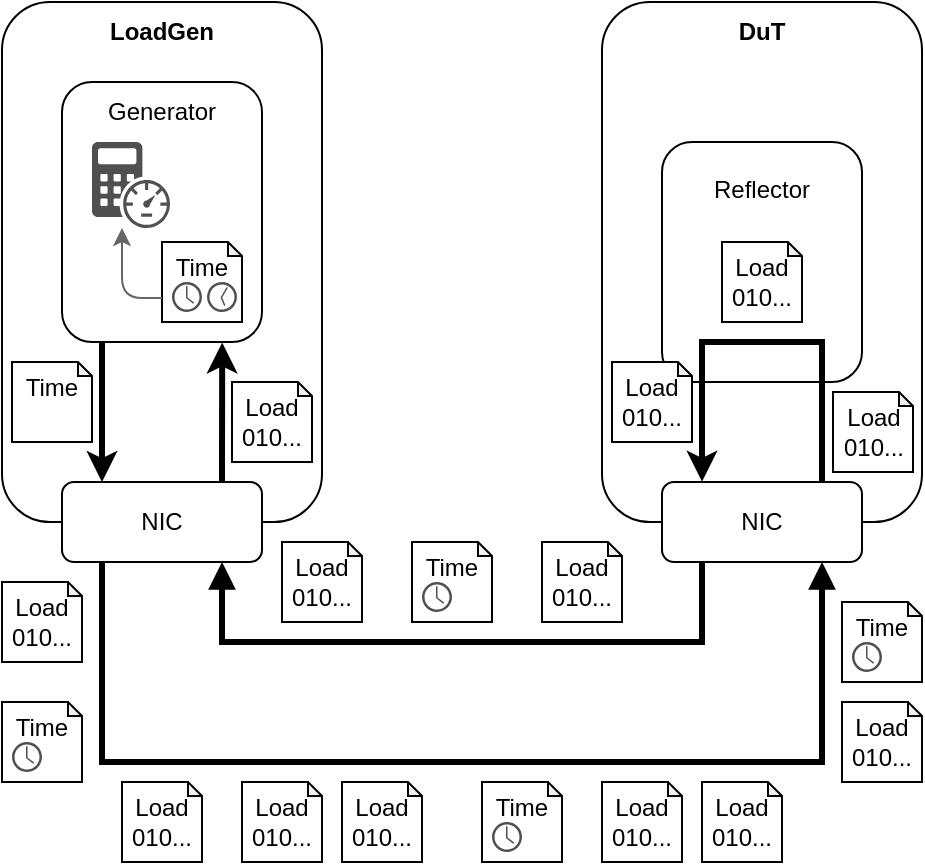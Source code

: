 <mxfile version="20.2.7" type="github">
  <diagram id="UEc59SoR4-ApChejxHT7" name="Page-1">
    <mxGraphModel dx="1016" dy="566" grid="1" gridSize="10" guides="1" tooltips="1" connect="1" arrows="1" fold="1" page="1" pageScale="1" pageWidth="500" pageHeight="500" math="0" shadow="0">
      <root>
        <mxCell id="0" />
        <mxCell id="1" parent="0" />
        <mxCell id="bcU66o9WNbFK79mAson0-1" value="" style="rounded=1;whiteSpace=wrap;html=1;" vertex="1" parent="1">
          <mxGeometry x="20" y="40" width="160" height="260" as="geometry" />
        </mxCell>
        <mxCell id="bcU66o9WNbFK79mAson0-2" value="" style="rounded=1;whiteSpace=wrap;html=1;" vertex="1" parent="1">
          <mxGeometry x="320" y="40" width="160" height="260" as="geometry" />
        </mxCell>
        <mxCell id="bcU66o9WNbFK79mAson0-3" value="&lt;b&gt;LoadGen&lt;/b&gt;" style="text;html=1;strokeColor=none;fillColor=none;align=center;verticalAlign=middle;whiteSpace=wrap;rounded=0;" vertex="1" parent="1">
          <mxGeometry x="20" y="40" width="160" height="30" as="geometry" />
        </mxCell>
        <mxCell id="bcU66o9WNbFK79mAson0-4" value="&lt;b&gt;DuT&lt;/b&gt;" style="text;html=1;strokeColor=none;fillColor=none;align=center;verticalAlign=middle;whiteSpace=wrap;rounded=0;" vertex="1" parent="1">
          <mxGeometry x="320" y="40" width="160" height="30" as="geometry" />
        </mxCell>
        <mxCell id="bcU66o9WNbFK79mAson0-8" style="edgeStyle=orthogonalEdgeStyle;rounded=0;orthogonalLoop=1;jettySize=auto;html=1;targetPerimeterSpacing=0;endArrow=none;startArrow=block;endFill=0;strokeWidth=3;" edge="1" parent="1" source="bcU66o9WNbFK79mAson0-6" target="bcU66o9WNbFK79mAson0-7">
          <mxGeometry relative="1" as="geometry">
            <Array as="points">
              <mxPoint x="130" y="360" />
              <mxPoint x="370" y="360" />
            </Array>
          </mxGeometry>
        </mxCell>
        <mxCell id="bcU66o9WNbFK79mAson0-41" style="edgeStyle=orthogonalEdgeStyle;rounded=0;orthogonalLoop=1;jettySize=auto;html=1;entryX=0.801;entryY=1.002;entryDx=0;entryDy=0;startArrow=none;startFill=0;endArrow=classic;endFill=1;targetPerimeterSpacing=0;entryPerimeter=0;strokeWidth=3;" edge="1" parent="1" source="bcU66o9WNbFK79mAson0-6" target="bcU66o9WNbFK79mAson0-39">
          <mxGeometry relative="1" as="geometry">
            <Array as="points">
              <mxPoint x="130" y="270" />
              <mxPoint x="130" y="270" />
            </Array>
          </mxGeometry>
        </mxCell>
        <mxCell id="bcU66o9WNbFK79mAson0-6" value="NIC" style="rounded=1;whiteSpace=wrap;html=1;direction=west;" vertex="1" parent="1">
          <mxGeometry x="50" y="280" width="100" height="40" as="geometry" />
        </mxCell>
        <mxCell id="bcU66o9WNbFK79mAson0-9" style="edgeStyle=orthogonalEdgeStyle;rounded=0;orthogonalLoop=1;jettySize=auto;html=1;entryX=0.802;entryY=0.004;entryDx=0;entryDy=0;endArrow=none;targetPerimeterSpacing=0;startArrow=block;endFill=0;entryPerimeter=0;strokeWidth=3;" edge="1" parent="1" source="bcU66o9WNbFK79mAson0-7" target="bcU66o9WNbFK79mAson0-6">
          <mxGeometry relative="1" as="geometry">
            <Array as="points">
              <mxPoint x="430" y="420" />
              <mxPoint x="70" y="420" />
              <mxPoint x="70" y="320" />
            </Array>
          </mxGeometry>
        </mxCell>
        <mxCell id="bcU66o9WNbFK79mAson0-7" value="NIC" style="rounded=1;whiteSpace=wrap;html=1;direction=west;" vertex="1" parent="1">
          <mxGeometry x="350" y="280" width="100" height="40" as="geometry" />
        </mxCell>
        <mxCell id="bcU66o9WNbFK79mAson0-12" value="&lt;div&gt;Reflector&lt;/div&gt;&lt;div&gt;&lt;br&gt;&lt;/div&gt;&lt;div&gt;&lt;br&gt;&lt;/div&gt;&lt;div&gt;&lt;br&gt;&lt;/div&gt;&lt;div&gt;&lt;br&gt;&lt;/div&gt;&lt;div&gt;&lt;br&gt;&lt;/div&gt;" style="rounded=1;whiteSpace=wrap;html=1;" vertex="1" parent="1">
          <mxGeometry x="350" y="110" width="100" height="120" as="geometry" />
        </mxCell>
        <mxCell id="bcU66o9WNbFK79mAson0-13" style="edgeStyle=orthogonalEdgeStyle;rounded=0;orthogonalLoop=1;jettySize=auto;html=1;startArrow=none;endArrow=classic;endFill=1;targetPerimeterSpacing=0;entryX=0.8;entryY=1.004;entryDx=0;entryDy=0;entryPerimeter=0;startFill=0;strokeWidth=3;" edge="1" parent="1" source="bcU66o9WNbFK79mAson0-7" target="bcU66o9WNbFK79mAson0-7">
          <mxGeometry relative="1" as="geometry">
            <Array as="points">
              <mxPoint x="430" y="210" />
              <mxPoint x="370" y="210" />
            </Array>
          </mxGeometry>
        </mxCell>
        <mxCell id="bcU66o9WNbFK79mAson0-40" style="edgeStyle=orthogonalEdgeStyle;rounded=0;orthogonalLoop=1;jettySize=auto;html=1;startArrow=none;startFill=0;endArrow=classic;endFill=1;targetPerimeterSpacing=0;strokeWidth=3;" edge="1" parent="1" source="bcU66o9WNbFK79mAson0-39">
          <mxGeometry relative="1" as="geometry">
            <mxPoint x="70" y="280" as="targetPoint" />
            <Array as="points">
              <mxPoint x="70" y="280" />
            </Array>
          </mxGeometry>
        </mxCell>
        <mxCell id="bcU66o9WNbFK79mAson0-39" value="&lt;div&gt;Generator&lt;/div&gt;&lt;div&gt;&lt;br&gt;&lt;/div&gt;&lt;div&gt;&lt;br&gt;&lt;/div&gt;&lt;div&gt;&lt;br&gt;&lt;/div&gt;&lt;div&gt;&lt;br&gt;&lt;/div&gt;&lt;div&gt;&lt;br&gt;&lt;/div&gt;&lt;div&gt;&lt;br&gt;&lt;/div&gt;&lt;div&gt;&lt;br&gt;&lt;/div&gt;" style="rounded=1;whiteSpace=wrap;html=1;" vertex="1" parent="1">
          <mxGeometry x="50" y="80" width="100" height="130" as="geometry" />
        </mxCell>
        <mxCell id="bcU66o9WNbFK79mAson0-42" value="&lt;div&gt;Time&lt;/div&gt;&lt;div&gt;&lt;br&gt;&lt;/div&gt;" style="shape=note;whiteSpace=wrap;html=1;backgroundOutline=1;darkOpacity=0.05;size=7;" vertex="1" parent="1">
          <mxGeometry x="20" y="390" width="40" height="40" as="geometry" />
        </mxCell>
        <mxCell id="bcU66o9WNbFK79mAson0-43" value="" style="sketch=0;pointerEvents=1;shadow=0;dashed=0;html=1;strokeColor=none;fillColor=#505050;labelPosition=center;verticalLabelPosition=bottom;verticalAlign=top;outlineConnect=0;align=center;shape=mxgraph.office.concepts.clock;" vertex="1" parent="1">
          <mxGeometry x="25" y="410" width="15" height="15" as="geometry" />
        </mxCell>
        <mxCell id="bcU66o9WNbFK79mAson0-44" value="&lt;div&gt;Load&lt;/div&gt;&lt;div&gt;010...&lt;br&gt;&lt;/div&gt;" style="shape=note;whiteSpace=wrap;html=1;backgroundOutline=1;darkOpacity=0.05;size=7;" vertex="1" parent="1">
          <mxGeometry x="80" y="430" width="40" height="40" as="geometry" />
        </mxCell>
        <mxCell id="bcU66o9WNbFK79mAson0-60" value="" style="shape=image;html=1;verticalAlign=top;verticalLabelPosition=bottom;labelBackgroundColor=#ffffff;imageAspect=0;aspect=fixed;image=https://cdn0.iconfinder.com/data/icons/phosphor-fill-vol-4/256/stamp-fill-128.png" vertex="1" parent="1">
          <mxGeometry x="60" y="290" width="20" height="20" as="geometry" />
        </mxCell>
        <mxCell id="bcU66o9WNbFK79mAson0-61" value="" style="shape=image;html=1;verticalAlign=top;verticalLabelPosition=bottom;labelBackgroundColor=#ffffff;imageAspect=0;aspect=fixed;image=https://cdn0.iconfinder.com/data/icons/phosphor-fill-vol-4/256/stamp-fill-128.png" vertex="1" parent="1">
          <mxGeometry x="120" y="290" width="20" height="20" as="geometry" />
        </mxCell>
        <mxCell id="bcU66o9WNbFK79mAson0-62" value="&lt;div&gt;Time&lt;/div&gt;&lt;div&gt;&lt;br&gt;&lt;/div&gt;" style="shape=note;whiteSpace=wrap;html=1;backgroundOutline=1;darkOpacity=0.05;size=7;" vertex="1" parent="1">
          <mxGeometry x="25" y="220" width="40" height="40" as="geometry" />
        </mxCell>
        <mxCell id="bcU66o9WNbFK79mAson0-63" value="&lt;div&gt;Load&lt;/div&gt;&lt;div&gt;010...&lt;br&gt;&lt;/div&gt;" style="shape=note;whiteSpace=wrap;html=1;backgroundOutline=1;darkOpacity=0.05;size=7;" vertex="1" parent="1">
          <mxGeometry x="20" y="330" width="40" height="40" as="geometry" />
        </mxCell>
        <mxCell id="bcU66o9WNbFK79mAson0-65" value="&lt;div&gt;Load&lt;/div&gt;&lt;div&gt;010...&lt;br&gt;&lt;/div&gt;" style="shape=note;whiteSpace=wrap;html=1;backgroundOutline=1;darkOpacity=0.05;size=7;" vertex="1" parent="1">
          <mxGeometry x="370" y="430" width="40" height="40" as="geometry" />
        </mxCell>
        <mxCell id="bcU66o9WNbFK79mAson0-68" value="&lt;div&gt;Load&lt;/div&gt;&lt;div&gt;010...&lt;br&gt;&lt;/div&gt;" style="shape=note;whiteSpace=wrap;html=1;backgroundOutline=1;darkOpacity=0.05;size=7;" vertex="1" parent="1">
          <mxGeometry x="320" y="430" width="40" height="40" as="geometry" />
        </mxCell>
        <mxCell id="bcU66o9WNbFK79mAson0-69" value="&lt;div&gt;Load&lt;/div&gt;&lt;div&gt;010...&lt;br&gt;&lt;/div&gt;" style="shape=note;whiteSpace=wrap;html=1;backgroundOutline=1;darkOpacity=0.05;size=7;" vertex="1" parent="1">
          <mxGeometry x="135" y="230" width="40" height="40" as="geometry" />
        </mxCell>
        <mxCell id="bcU66o9WNbFK79mAson0-70" value="&lt;div&gt;Time&lt;/div&gt;&lt;div&gt;&lt;br&gt;&lt;/div&gt;" style="shape=note;whiteSpace=wrap;html=1;backgroundOutline=1;darkOpacity=0.05;size=7;" vertex="1" parent="1">
          <mxGeometry x="100" y="160" width="40" height="40" as="geometry" />
        </mxCell>
        <mxCell id="bcU66o9WNbFK79mAson0-71" value="" style="sketch=0;pointerEvents=1;shadow=0;dashed=0;html=1;strokeColor=none;fillColor=#505050;labelPosition=center;verticalLabelPosition=bottom;verticalAlign=top;outlineConnect=0;align=center;shape=mxgraph.office.concepts.clock;" vertex="1" parent="1">
          <mxGeometry x="105" y="180" width="15" height="15" as="geometry" />
        </mxCell>
        <mxCell id="bcU66o9WNbFK79mAson0-72" value="" style="sketch=0;pointerEvents=1;shadow=0;dashed=0;html=1;strokeColor=none;fillColor=#505050;labelPosition=center;verticalLabelPosition=bottom;verticalAlign=top;outlineConnect=0;align=center;shape=mxgraph.office.concepts.clock;rotation=30;" vertex="1" parent="1">
          <mxGeometry x="122.5" y="180" width="15" height="15" as="geometry" />
        </mxCell>
        <mxCell id="bcU66o9WNbFK79mAson0-90" style="edgeStyle=orthogonalEdgeStyle;rounded=1;orthogonalLoop=1;jettySize=auto;html=1;startArrow=classic;startFill=1;endArrow=none;endFill=0;targetPerimeterSpacing=0;strokeWidth=1;fillColor=#f5f5f5;strokeColor=#666666;" edge="1" parent="1" source="bcU66o9WNbFK79mAson0-73">
          <mxGeometry relative="1" as="geometry">
            <mxPoint x="100" y="188" as="targetPoint" />
            <Array as="points">
              <mxPoint x="80" y="188" />
            </Array>
          </mxGeometry>
        </mxCell>
        <mxCell id="bcU66o9WNbFK79mAson0-73" value="" style="sketch=0;pointerEvents=1;shadow=0;dashed=0;html=1;strokeColor=none;fillColor=#505050;labelPosition=center;verticalLabelPosition=bottom;verticalAlign=top;outlineConnect=0;align=center;shape=mxgraph.office.concepts.bandwidth_calculator;" vertex="1" parent="1">
          <mxGeometry x="65" y="110" width="39" height="43" as="geometry" />
        </mxCell>
        <mxCell id="bcU66o9WNbFK79mAson0-75" value="&lt;div&gt;Load&lt;/div&gt;&lt;div&gt;010...&lt;br&gt;&lt;/div&gt;" style="shape=note;whiteSpace=wrap;html=1;backgroundOutline=1;darkOpacity=0.05;size=7;" vertex="1" parent="1">
          <mxGeometry x="190" y="430" width="40" height="40" as="geometry" />
        </mxCell>
        <mxCell id="bcU66o9WNbFK79mAson0-76" value="&lt;div&gt;Load&lt;/div&gt;&lt;div&gt;010...&lt;br&gt;&lt;/div&gt;" style="shape=note;whiteSpace=wrap;html=1;backgroundOutline=1;darkOpacity=0.05;size=7;" vertex="1" parent="1">
          <mxGeometry x="140" y="430" width="40" height="40" as="geometry" />
        </mxCell>
        <mxCell id="bcU66o9WNbFK79mAson0-79" value="&lt;div&gt;Time&lt;/div&gt;&lt;div&gt;&lt;br&gt;&lt;/div&gt;" style="shape=note;whiteSpace=wrap;html=1;backgroundOutline=1;darkOpacity=0.05;size=7;" vertex="1" parent="1">
          <mxGeometry x="260" y="430" width="40" height="40" as="geometry" />
        </mxCell>
        <mxCell id="bcU66o9WNbFK79mAson0-80" value="" style="sketch=0;pointerEvents=1;shadow=0;dashed=0;html=1;strokeColor=none;fillColor=#505050;labelPosition=center;verticalLabelPosition=bottom;verticalAlign=top;outlineConnect=0;align=center;shape=mxgraph.office.concepts.clock;" vertex="1" parent="1">
          <mxGeometry x="265" y="450" width="15" height="15" as="geometry" />
        </mxCell>
        <mxCell id="bcU66o9WNbFK79mAson0-81" value="&lt;div&gt;Time&lt;/div&gt;&lt;div&gt;&lt;br&gt;&lt;/div&gt;" style="shape=note;whiteSpace=wrap;html=1;backgroundOutline=1;darkOpacity=0.05;size=7;" vertex="1" parent="1">
          <mxGeometry x="440" y="340" width="40" height="40" as="geometry" />
        </mxCell>
        <mxCell id="bcU66o9WNbFK79mAson0-82" value="" style="sketch=0;pointerEvents=1;shadow=0;dashed=0;html=1;strokeColor=none;fillColor=#505050;labelPosition=center;verticalLabelPosition=bottom;verticalAlign=top;outlineConnect=0;align=center;shape=mxgraph.office.concepts.clock;" vertex="1" parent="1">
          <mxGeometry x="445" y="360" width="15" height="15" as="geometry" />
        </mxCell>
        <mxCell id="bcU66o9WNbFK79mAson0-83" value="&lt;div&gt;Time&lt;/div&gt;&lt;div&gt;&lt;br&gt;&lt;/div&gt;" style="shape=note;whiteSpace=wrap;html=1;backgroundOutline=1;darkOpacity=0.05;size=7;" vertex="1" parent="1">
          <mxGeometry x="225" y="310" width="40" height="40" as="geometry" />
        </mxCell>
        <mxCell id="bcU66o9WNbFK79mAson0-84" value="" style="sketch=0;pointerEvents=1;shadow=0;dashed=0;html=1;strokeColor=none;fillColor=#505050;labelPosition=center;verticalLabelPosition=bottom;verticalAlign=top;outlineConnect=0;align=center;shape=mxgraph.office.concepts.clock;" vertex="1" parent="1">
          <mxGeometry x="230" y="330" width="15" height="15" as="geometry" />
        </mxCell>
        <mxCell id="bcU66o9WNbFK79mAson0-85" value="&lt;div&gt;Load&lt;/div&gt;&lt;div&gt;010...&lt;br&gt;&lt;/div&gt;" style="shape=note;whiteSpace=wrap;html=1;backgroundOutline=1;darkOpacity=0.05;size=7;" vertex="1" parent="1">
          <mxGeometry x="290" y="310" width="40" height="40" as="geometry" />
        </mxCell>
        <mxCell id="bcU66o9WNbFK79mAson0-86" value="&lt;div&gt;Load&lt;/div&gt;&lt;div&gt;010...&lt;br&gt;&lt;/div&gt;" style="shape=note;whiteSpace=wrap;html=1;backgroundOutline=1;darkOpacity=0.05;size=7;" vertex="1" parent="1">
          <mxGeometry x="160" y="310" width="40" height="40" as="geometry" />
        </mxCell>
        <mxCell id="bcU66o9WNbFK79mAson0-87" value="&lt;div&gt;Load&lt;/div&gt;&lt;div&gt;010...&lt;br&gt;&lt;/div&gt;" style="shape=note;whiteSpace=wrap;html=1;backgroundOutline=1;darkOpacity=0.05;size=7;" vertex="1" parent="1">
          <mxGeometry x="380" y="160" width="40" height="40" as="geometry" />
        </mxCell>
        <mxCell id="bcU66o9WNbFK79mAson0-88" value="&lt;div&gt;Load&lt;/div&gt;&lt;div&gt;010...&lt;br&gt;&lt;/div&gt;" style="shape=note;whiteSpace=wrap;html=1;backgroundOutline=1;darkOpacity=0.05;size=7;" vertex="1" parent="1">
          <mxGeometry x="435.5" y="235" width="40" height="40" as="geometry" />
        </mxCell>
        <mxCell id="bcU66o9WNbFK79mAson0-89" value="&lt;div&gt;Load&lt;/div&gt;&lt;div&gt;010...&lt;br&gt;&lt;/div&gt;" style="shape=note;whiteSpace=wrap;html=1;backgroundOutline=1;darkOpacity=0.05;size=7;" vertex="1" parent="1">
          <mxGeometry x="440" y="390" width="40" height="40" as="geometry" />
        </mxCell>
        <mxCell id="bcU66o9WNbFK79mAson0-91" value="&lt;div&gt;Load&lt;/div&gt;&lt;div&gt;010...&lt;br&gt;&lt;/div&gt;" style="shape=note;whiteSpace=wrap;html=1;backgroundOutline=1;darkOpacity=0.05;size=7;" vertex="1" parent="1">
          <mxGeometry x="325" y="220" width="40" height="40" as="geometry" />
        </mxCell>
      </root>
    </mxGraphModel>
  </diagram>
</mxfile>

